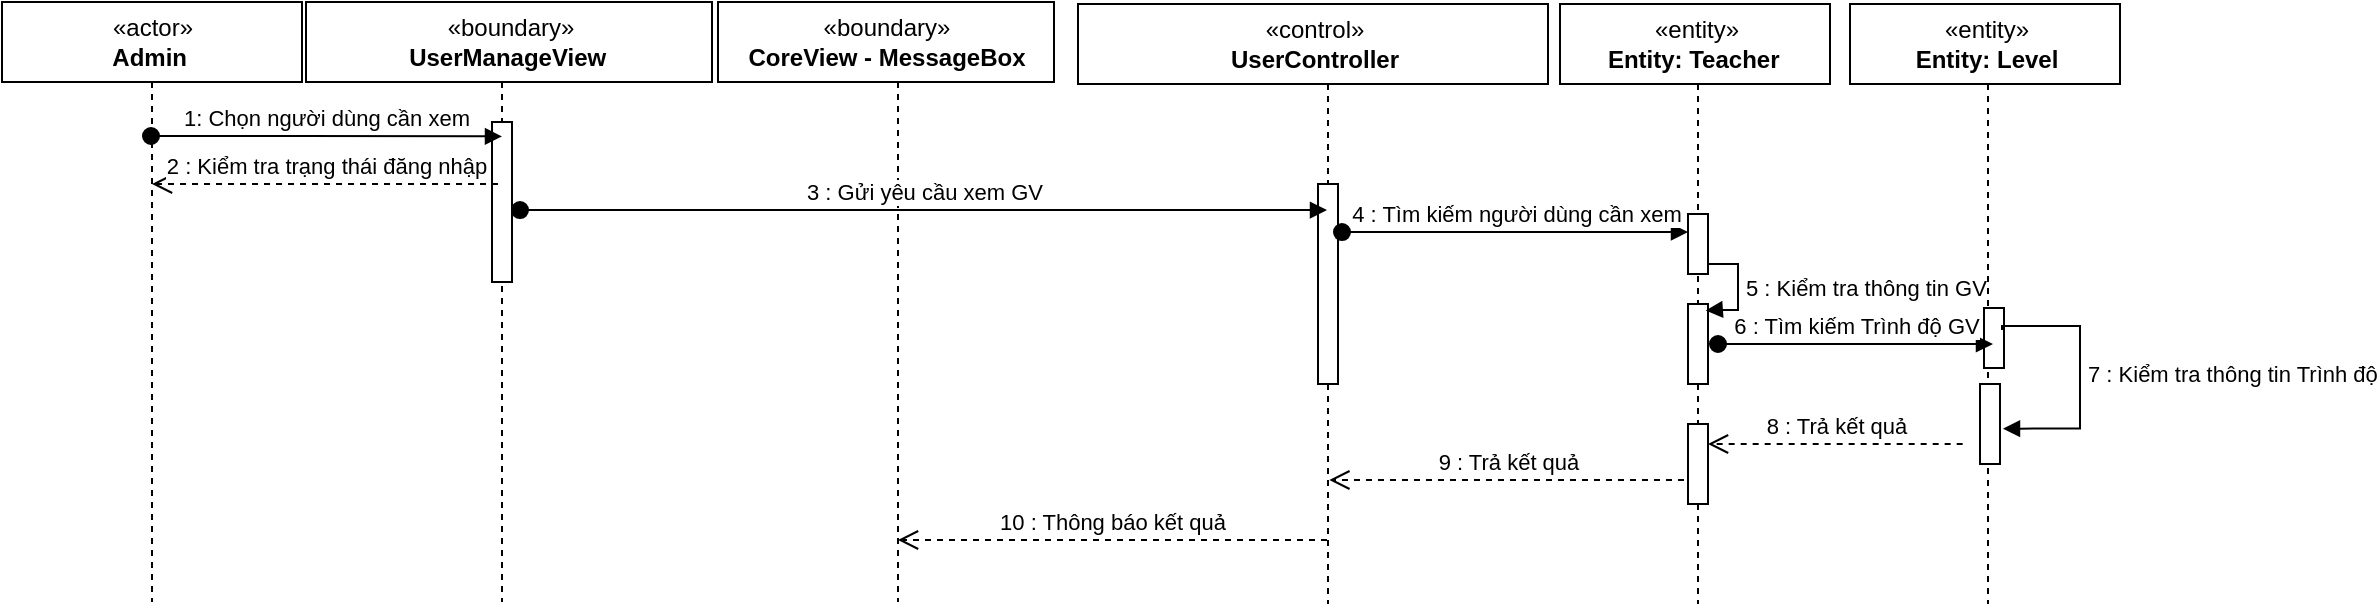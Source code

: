<mxfile version="14.6.9" type="github">
  <diagram name="Page-1" id="13e1069c-82ec-6db2-03f1-153e76fe0fe0">
    <mxGraphModel dx="786" dy="514" grid="1" gridSize="10" guides="1" tooltips="1" connect="1" arrows="1" fold="1" page="1" pageScale="1" pageWidth="1100" pageHeight="850" background="#ffffff" math="0" shadow="0">
      <root>
        <mxCell id="0" />
        <mxCell id="1" parent="0" />
        <mxCell id="G0kBllWM4XBfNNBUBDi2-18" value=":Object" style="shape=umlLifeline;perimeter=lifelinePerimeter;whiteSpace=wrap;html=1;container=1;collapsible=0;recursiveResize=0;outlineConnect=0;" parent="1" vertex="1">
          <mxGeometry x="27" y="39" width="100" height="300" as="geometry" />
        </mxCell>
        <mxCell id="G0kBllWM4XBfNNBUBDi2-16" value="«actor»&lt;br&gt;&lt;b&gt;Admin&amp;nbsp;&lt;/b&gt;" style="html=1;" parent="1" vertex="1">
          <mxGeometry x="2" y="39" width="150" height="40" as="geometry" />
        </mxCell>
        <mxCell id="G0kBllWM4XBfNNBUBDi2-21" value=":Object" style="shape=umlLifeline;perimeter=lifelinePerimeter;whiteSpace=wrap;html=1;container=1;collapsible=0;recursiveResize=0;outlineConnect=0;" parent="1" vertex="1">
          <mxGeometry x="182" y="39" width="140" height="300" as="geometry" />
        </mxCell>
        <mxCell id="G0kBllWM4XBfNNBUBDi2-22" value="«boundary»&lt;br&gt;&lt;b&gt;UserManageView&amp;nbsp;&lt;/b&gt;" style="html=1;" parent="G0kBllWM4XBfNNBUBDi2-21" vertex="1">
          <mxGeometry x="-28" width="203" height="40" as="geometry" />
        </mxCell>
        <mxCell id="G0kBllWM4XBfNNBUBDi2-32" value="" style="html=1;points=[];perimeter=orthogonalPerimeter;" parent="G0kBllWM4XBfNNBUBDi2-21" vertex="1">
          <mxGeometry x="65" y="60" width="10" height="80" as="geometry" />
        </mxCell>
        <mxCell id="G0kBllWM4XBfNNBUBDi2-26" value=":Object" style="shape=umlLifeline;perimeter=lifelinePerimeter;whiteSpace=wrap;html=1;container=1;collapsible=0;recursiveResize=0;outlineConnect=0;" parent="1" vertex="1">
          <mxGeometry x="375" y="39" width="150" height="300" as="geometry" />
        </mxCell>
        <mxCell id="G0kBllWM4XBfNNBUBDi2-27" value="«boundary»&lt;br&gt;&lt;b&gt;CoreView - MessageBox&lt;/b&gt;" style="html=1;" parent="G0kBllWM4XBfNNBUBDi2-26" vertex="1">
          <mxGeometry x="-15" width="168" height="40" as="geometry" />
        </mxCell>
        <mxCell id="G0kBllWM4XBfNNBUBDi2-28" value=":Object" style="shape=umlLifeline;perimeter=lifelinePerimeter;whiteSpace=wrap;html=1;container=1;collapsible=0;recursiveResize=0;outlineConnect=0;" parent="1" vertex="1">
          <mxGeometry x="555" y="40" width="220" height="300" as="geometry" />
        </mxCell>
        <mxCell id="G0kBllWM4XBfNNBUBDi2-29" value="«control»&lt;br&gt;&lt;b&gt;UserController&lt;/b&gt;" style="html=1;" parent="G0kBllWM4XBfNNBUBDi2-28" vertex="1">
          <mxGeometry x="-15" width="235" height="40" as="geometry" />
        </mxCell>
        <mxCell id="PuFkgoadRzGWJXXDr4ic-1" value="" style="html=1;points=[];perimeter=orthogonalPerimeter;" parent="G0kBllWM4XBfNNBUBDi2-28" vertex="1">
          <mxGeometry x="105" y="90" width="10" height="100" as="geometry" />
        </mxCell>
        <mxCell id="G0kBllWM4XBfNNBUBDi2-30" value=":Object" style="shape=umlLifeline;perimeter=lifelinePerimeter;whiteSpace=wrap;html=1;container=1;collapsible=0;recursiveResize=0;outlineConnect=0;" parent="1" vertex="1">
          <mxGeometry x="785" y="40" width="130" height="300" as="geometry" />
        </mxCell>
        <mxCell id="G0kBllWM4XBfNNBUBDi2-31" value="«entity»&lt;br&gt;&lt;b&gt;Entity: Teacher&amp;nbsp;&lt;/b&gt;" style="html=1;" parent="G0kBllWM4XBfNNBUBDi2-30" vertex="1">
          <mxGeometry x="-4" width="135" height="40" as="geometry" />
        </mxCell>
        <mxCell id="R5bM8_hLhjlkB18MUOeS-15" value="" style="html=1;points=[];perimeter=orthogonalPerimeter;" parent="G0kBllWM4XBfNNBUBDi2-30" vertex="1">
          <mxGeometry x="60" y="150" width="10" height="40" as="geometry" />
        </mxCell>
        <mxCell id="R5bM8_hLhjlkB18MUOeS-17" value="" style="html=1;points=[];perimeter=orthogonalPerimeter;" parent="G0kBllWM4XBfNNBUBDi2-30" vertex="1">
          <mxGeometry x="60" y="210" width="10" height="40" as="geometry" />
        </mxCell>
        <mxCell id="G0kBllWM4XBfNNBUBDi2-23" value="1: Chọn người dùng cần xem" style="html=1;verticalAlign=bottom;startArrow=oval;startFill=1;endArrow=block;startSize=8;entryX=0.5;entryY=0.09;entryDx=0;entryDy=0;entryPerimeter=0;" parent="1" target="G0kBllWM4XBfNNBUBDi2-32" edge="1">
          <mxGeometry width="60" relative="1" as="geometry">
            <mxPoint x="76.5" y="106" as="sourcePoint" />
            <mxPoint x="245.5" y="106" as="targetPoint" />
            <Array as="points">
              <mxPoint x="140" y="106" />
            </Array>
          </mxGeometry>
        </mxCell>
        <mxCell id="DVAs7N8q5XkVekkUKqxM-1" value="2 : Kiểm tra trạng thái đăng nhập" style="html=1;verticalAlign=bottom;endArrow=open;dashed=1;endSize=8;" parent="1" target="G0kBllWM4XBfNNBUBDi2-18" edge="1">
          <mxGeometry relative="1" as="geometry">
            <mxPoint x="250" y="130" as="sourcePoint" />
            <mxPoint x="340" y="230" as="targetPoint" />
            <Array as="points">
              <mxPoint x="190" y="130" />
            </Array>
          </mxGeometry>
        </mxCell>
        <mxCell id="DVAs7N8q5XkVekkUKqxM-8" value="9 : Trả kết quả" style="html=1;verticalAlign=bottom;endArrow=open;dashed=1;endSize=8;exitX=-0.3;exitY=0.375;exitDx=0;exitDy=0;exitPerimeter=0;" parent="1" edge="1">
          <mxGeometry relative="1" as="geometry">
            <mxPoint x="843.0" y="278" as="sourcePoint" />
            <mxPoint x="665.667" y="278" as="targetPoint" />
          </mxGeometry>
        </mxCell>
        <mxCell id="DVAs7N8q5XkVekkUKqxM-9" value="10 : Thông báo kết quả" style="html=1;verticalAlign=bottom;endArrow=open;dashed=1;endSize=8;" parent="1" edge="1">
          <mxGeometry relative="1" as="geometry">
            <mxPoint x="664.5" y="308" as="sourcePoint" />
            <mxPoint x="450" y="308" as="targetPoint" />
          </mxGeometry>
        </mxCell>
        <mxCell id="PuFkgoadRzGWJXXDr4ic-2" value="3 : Gửi yêu cầu xem GV" style="html=1;verticalAlign=bottom;startArrow=oval;startFill=1;endArrow=block;startSize=8;exitX=0.9;exitY=0.243;exitDx=0;exitDy=0;exitPerimeter=0;" parent="1" edge="1">
          <mxGeometry width="60" relative="1" as="geometry">
            <mxPoint x="261" y="143.01" as="sourcePoint" />
            <mxPoint x="664.5" y="143.01" as="targetPoint" />
          </mxGeometry>
        </mxCell>
        <mxCell id="R5bM8_hLhjlkB18MUOeS-7" value=":Object" style="shape=umlLifeline;perimeter=lifelinePerimeter;whiteSpace=wrap;html=1;container=1;collapsible=0;recursiveResize=0;outlineConnect=0;" parent="1" vertex="1">
          <mxGeometry x="930" y="40" width="130" height="300" as="geometry" />
        </mxCell>
        <mxCell id="R5bM8_hLhjlkB18MUOeS-8" value="«entity»&lt;br&gt;&lt;b&gt;Entity: Level&lt;/b&gt;" style="html=1;" parent="R5bM8_hLhjlkB18MUOeS-7" vertex="1">
          <mxGeometry x="-4" width="135" height="40" as="geometry" />
        </mxCell>
        <mxCell id="R5bM8_hLhjlkB18MUOeS-10" value="" style="html=1;points=[];perimeter=orthogonalPerimeter;" parent="R5bM8_hLhjlkB18MUOeS-7" vertex="1">
          <mxGeometry x="63" y="152" width="10" height="30" as="geometry" />
        </mxCell>
        <mxCell id="G0kBllWM4XBfNNBUBDi2-37" value="" style="html=1;points=[];perimeter=orthogonalPerimeter;" parent="R5bM8_hLhjlkB18MUOeS-7" vertex="1">
          <mxGeometry x="61" y="190" width="10" height="40" as="geometry" />
        </mxCell>
        <mxCell id="G0kBllWM4XBfNNBUBDi2-41" value="7 : Kiểm tra thông tin Trình độ" style="edgeStyle=orthogonalEdgeStyle;html=1;align=left;spacingLeft=2;endArrow=block;rounded=0;exitX=0.9;exitY=0.367;exitDx=0;exitDy=0;exitPerimeter=0;entryX=1.15;entryY=0.558;entryDx=0;entryDy=0;entryPerimeter=0;" parent="R5bM8_hLhjlkB18MUOeS-7" source="R5bM8_hLhjlkB18MUOeS-10" target="G0kBllWM4XBfNNBUBDi2-37" edge="1">
          <mxGeometry relative="1" as="geometry">
            <mxPoint x="70.0" y="135" as="sourcePoint" />
            <Array as="points">
              <mxPoint x="111" y="161" />
              <mxPoint x="111" y="212" />
            </Array>
            <mxPoint x="82.5" y="212.12" as="targetPoint" />
          </mxGeometry>
        </mxCell>
        <mxCell id="PuFkgoadRzGWJXXDr4ic-4" value="" style="html=1;points=[];perimeter=orthogonalPerimeter;" parent="1" vertex="1">
          <mxGeometry x="845" y="145" width="10" height="30" as="geometry" />
        </mxCell>
        <mxCell id="R5bM8_hLhjlkB18MUOeS-12" value="4 : Tìm kiếm người dùng cần xem" style="html=1;verticalAlign=bottom;startArrow=oval;startFill=1;endArrow=block;startSize=8;exitX=1.2;exitY=0.563;exitDx=0;exitDy=0;exitPerimeter=0;" parent="1" target="PuFkgoadRzGWJXXDr4ic-4" edge="1">
          <mxGeometry width="60" relative="1" as="geometry">
            <mxPoint x="672" y="154.04" as="sourcePoint" />
            <mxPoint x="884.5" y="154.04" as="targetPoint" />
          </mxGeometry>
        </mxCell>
        <mxCell id="R5bM8_hLhjlkB18MUOeS-13" value="6 : Tìm kiếm Trình độ GV" style="html=1;verticalAlign=bottom;startArrow=oval;startFill=1;endArrow=block;startSize=8;" parent="1" edge="1">
          <mxGeometry width="60" relative="1" as="geometry">
            <mxPoint x="860" y="210" as="sourcePoint" />
            <mxPoint x="997.5" y="210" as="targetPoint" />
            <Array as="points">
              <mxPoint x="980.5" y="210" />
            </Array>
          </mxGeometry>
        </mxCell>
        <mxCell id="R5bM8_hLhjlkB18MUOeS-14" value="8 : Trả kết quả" style="html=1;verticalAlign=bottom;endArrow=open;dashed=1;endSize=8;exitX=-0.3;exitY=0.375;exitDx=0;exitDy=0;exitPerimeter=0;" parent="1" edge="1">
          <mxGeometry relative="1" as="geometry">
            <mxPoint x="982.33" y="260" as="sourcePoint" />
            <mxPoint x="855" y="260" as="targetPoint" />
          </mxGeometry>
        </mxCell>
        <mxCell id="R5bM8_hLhjlkB18MUOeS-16" value="5 : Kiểm tra thông tin GV" style="edgeStyle=orthogonalEdgeStyle;html=1;align=left;spacingLeft=2;endArrow=block;rounded=0;exitX=0.95;exitY=0.547;exitDx=0;exitDy=0;exitPerimeter=0;entryX=0.886;entryY=0.082;entryDx=0;entryDy=0;entryPerimeter=0;" parent="1" target="R5bM8_hLhjlkB18MUOeS-15" edge="1">
          <mxGeometry relative="1" as="geometry">
            <mxPoint x="855.0" y="170" as="sourcePoint" />
            <Array as="points">
              <mxPoint x="870" y="170" />
              <mxPoint x="870" y="193" />
              <mxPoint x="858" y="193" />
            </Array>
            <mxPoint x="857.5" y="247.32" as="targetPoint" />
          </mxGeometry>
        </mxCell>
      </root>
    </mxGraphModel>
  </diagram>
</mxfile>
